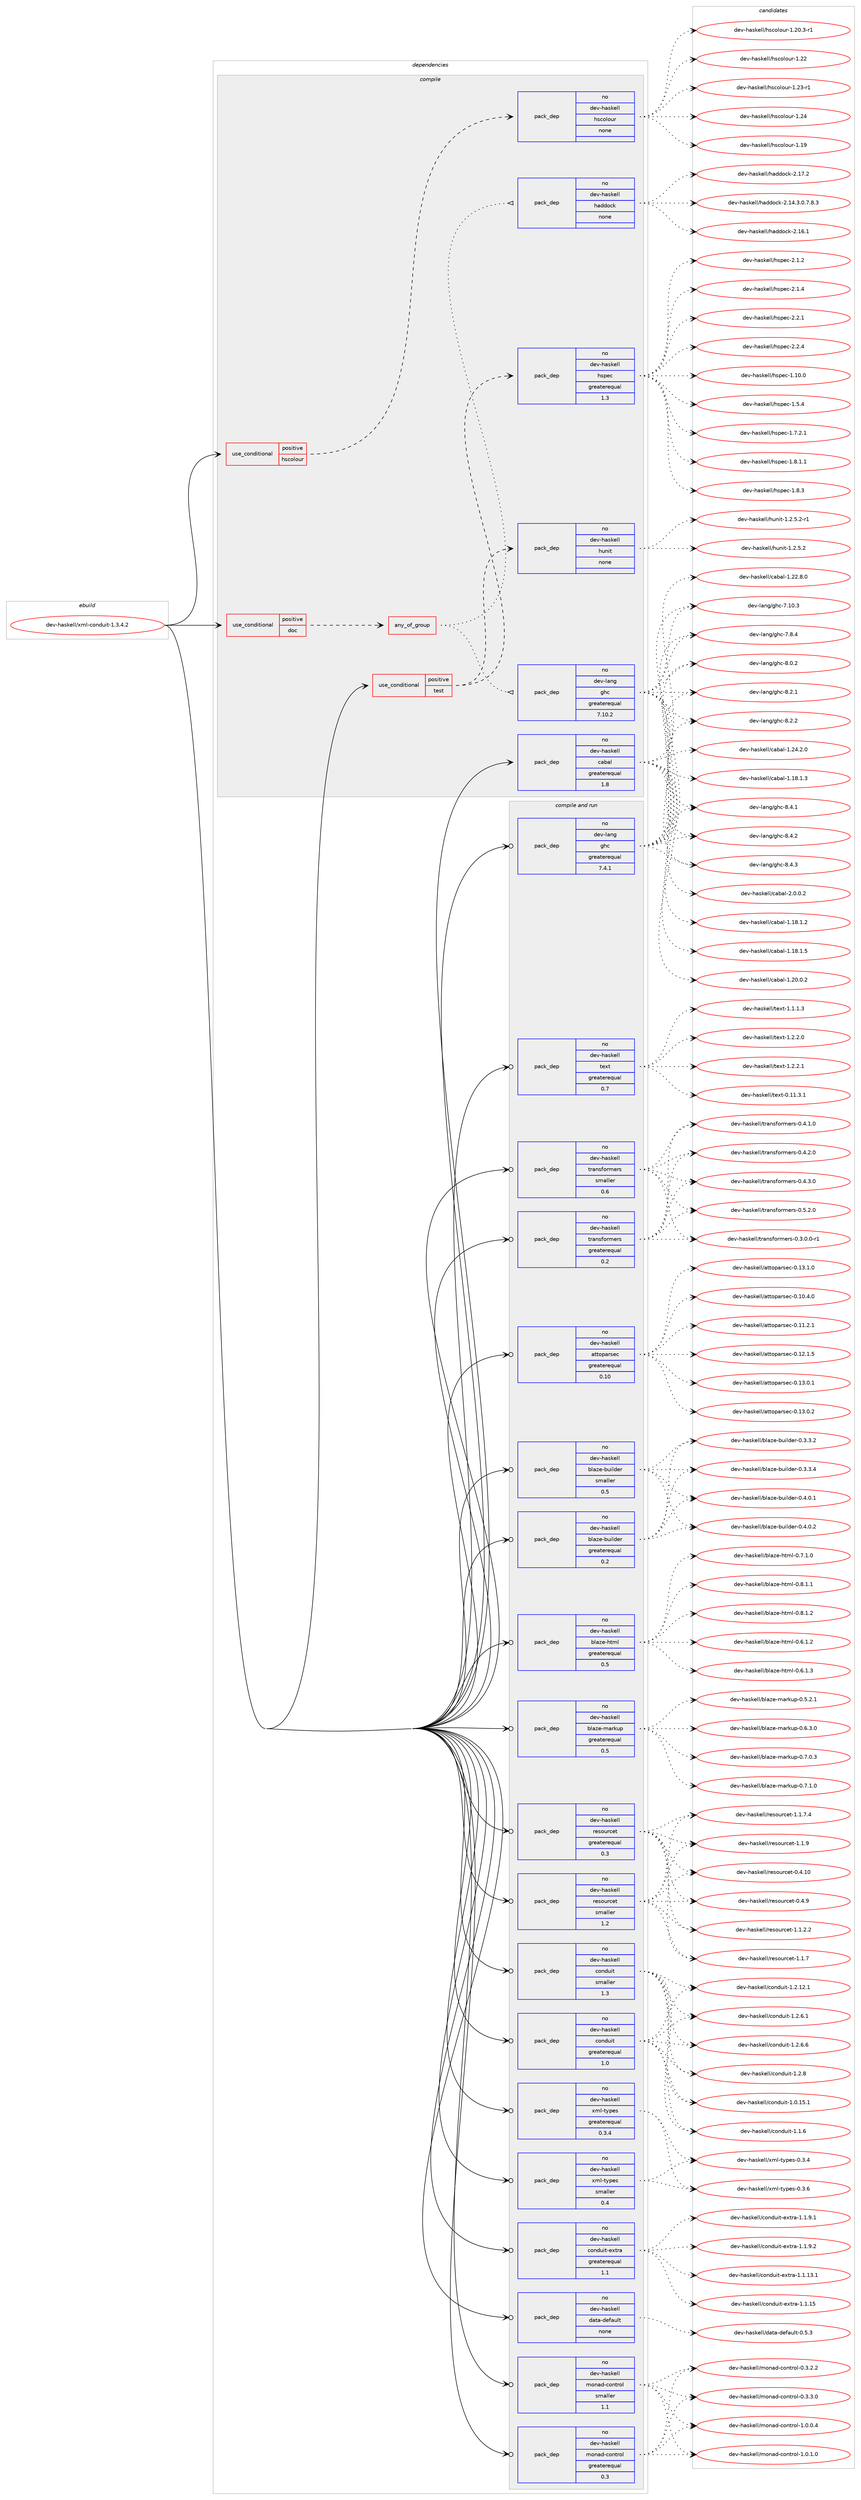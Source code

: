 digraph prolog {

# *************
# Graph options
# *************

newrank=true;
concentrate=true;
compound=true;
graph [rankdir=LR,fontname=Helvetica,fontsize=10,ranksep=1.5];#, ranksep=2.5, nodesep=0.2];
edge  [arrowhead=vee];
node  [fontname=Helvetica,fontsize=10];

# **********
# The ebuild
# **********

subgraph cluster_leftcol {
color=gray;
rank=same;
label=<<i>ebuild</i>>;
id [label="dev-haskell/xml-conduit-1.3.4.2", color=red, width=4, href="../dev-haskell/xml-conduit-1.3.4.2.svg"];
}

# ****************
# The dependencies
# ****************

subgraph cluster_midcol {
color=gray;
label=<<i>dependencies</i>>;
subgraph cluster_compile {
fillcolor="#eeeeee";
style=filled;
label=<<i>compile</i>>;
subgraph cond362151 {
dependency1348554 [label=<<TABLE BORDER="0" CELLBORDER="1" CELLSPACING="0" CELLPADDING="4"><TR><TD ROWSPAN="3" CELLPADDING="10">use_conditional</TD></TR><TR><TD>positive</TD></TR><TR><TD>doc</TD></TR></TABLE>>, shape=none, color=red];
subgraph any21817 {
dependency1348555 [label=<<TABLE BORDER="0" CELLBORDER="1" CELLSPACING="0" CELLPADDING="4"><TR><TD CELLPADDING="10">any_of_group</TD></TR></TABLE>>, shape=none, color=red];subgraph pack964034 {
dependency1348556 [label=<<TABLE BORDER="0" CELLBORDER="1" CELLSPACING="0" CELLPADDING="4" WIDTH="220"><TR><TD ROWSPAN="6" CELLPADDING="30">pack_dep</TD></TR><TR><TD WIDTH="110">no</TD></TR><TR><TD>dev-haskell</TD></TR><TR><TD>haddock</TD></TR><TR><TD>none</TD></TR><TR><TD></TD></TR></TABLE>>, shape=none, color=blue];
}
dependency1348555:e -> dependency1348556:w [weight=20,style="dotted",arrowhead="oinv"];
subgraph pack964035 {
dependency1348557 [label=<<TABLE BORDER="0" CELLBORDER="1" CELLSPACING="0" CELLPADDING="4" WIDTH="220"><TR><TD ROWSPAN="6" CELLPADDING="30">pack_dep</TD></TR><TR><TD WIDTH="110">no</TD></TR><TR><TD>dev-lang</TD></TR><TR><TD>ghc</TD></TR><TR><TD>greaterequal</TD></TR><TR><TD>7.10.2</TD></TR></TABLE>>, shape=none, color=blue];
}
dependency1348555:e -> dependency1348557:w [weight=20,style="dotted",arrowhead="oinv"];
}
dependency1348554:e -> dependency1348555:w [weight=20,style="dashed",arrowhead="vee"];
}
id:e -> dependency1348554:w [weight=20,style="solid",arrowhead="vee"];
subgraph cond362152 {
dependency1348558 [label=<<TABLE BORDER="0" CELLBORDER="1" CELLSPACING="0" CELLPADDING="4"><TR><TD ROWSPAN="3" CELLPADDING="10">use_conditional</TD></TR><TR><TD>positive</TD></TR><TR><TD>hscolour</TD></TR></TABLE>>, shape=none, color=red];
subgraph pack964036 {
dependency1348559 [label=<<TABLE BORDER="0" CELLBORDER="1" CELLSPACING="0" CELLPADDING="4" WIDTH="220"><TR><TD ROWSPAN="6" CELLPADDING="30">pack_dep</TD></TR><TR><TD WIDTH="110">no</TD></TR><TR><TD>dev-haskell</TD></TR><TR><TD>hscolour</TD></TR><TR><TD>none</TD></TR><TR><TD></TD></TR></TABLE>>, shape=none, color=blue];
}
dependency1348558:e -> dependency1348559:w [weight=20,style="dashed",arrowhead="vee"];
}
id:e -> dependency1348558:w [weight=20,style="solid",arrowhead="vee"];
subgraph cond362153 {
dependency1348560 [label=<<TABLE BORDER="0" CELLBORDER="1" CELLSPACING="0" CELLPADDING="4"><TR><TD ROWSPAN="3" CELLPADDING="10">use_conditional</TD></TR><TR><TD>positive</TD></TR><TR><TD>test</TD></TR></TABLE>>, shape=none, color=red];
subgraph pack964037 {
dependency1348561 [label=<<TABLE BORDER="0" CELLBORDER="1" CELLSPACING="0" CELLPADDING="4" WIDTH="220"><TR><TD ROWSPAN="6" CELLPADDING="30">pack_dep</TD></TR><TR><TD WIDTH="110">no</TD></TR><TR><TD>dev-haskell</TD></TR><TR><TD>hspec</TD></TR><TR><TD>greaterequal</TD></TR><TR><TD>1.3</TD></TR></TABLE>>, shape=none, color=blue];
}
dependency1348560:e -> dependency1348561:w [weight=20,style="dashed",arrowhead="vee"];
subgraph pack964038 {
dependency1348562 [label=<<TABLE BORDER="0" CELLBORDER="1" CELLSPACING="0" CELLPADDING="4" WIDTH="220"><TR><TD ROWSPAN="6" CELLPADDING="30">pack_dep</TD></TR><TR><TD WIDTH="110">no</TD></TR><TR><TD>dev-haskell</TD></TR><TR><TD>hunit</TD></TR><TR><TD>none</TD></TR><TR><TD></TD></TR></TABLE>>, shape=none, color=blue];
}
dependency1348560:e -> dependency1348562:w [weight=20,style="dashed",arrowhead="vee"];
}
id:e -> dependency1348560:w [weight=20,style="solid",arrowhead="vee"];
subgraph pack964039 {
dependency1348563 [label=<<TABLE BORDER="0" CELLBORDER="1" CELLSPACING="0" CELLPADDING="4" WIDTH="220"><TR><TD ROWSPAN="6" CELLPADDING="30">pack_dep</TD></TR><TR><TD WIDTH="110">no</TD></TR><TR><TD>dev-haskell</TD></TR><TR><TD>cabal</TD></TR><TR><TD>greaterequal</TD></TR><TR><TD>1.8</TD></TR></TABLE>>, shape=none, color=blue];
}
id:e -> dependency1348563:w [weight=20,style="solid",arrowhead="vee"];
}
subgraph cluster_compileandrun {
fillcolor="#eeeeee";
style=filled;
label=<<i>compile and run</i>>;
subgraph pack964040 {
dependency1348564 [label=<<TABLE BORDER="0" CELLBORDER="1" CELLSPACING="0" CELLPADDING="4" WIDTH="220"><TR><TD ROWSPAN="6" CELLPADDING="30">pack_dep</TD></TR><TR><TD WIDTH="110">no</TD></TR><TR><TD>dev-haskell</TD></TR><TR><TD>attoparsec</TD></TR><TR><TD>greaterequal</TD></TR><TR><TD>0.10</TD></TR></TABLE>>, shape=none, color=blue];
}
id:e -> dependency1348564:w [weight=20,style="solid",arrowhead="odotvee"];
subgraph pack964041 {
dependency1348565 [label=<<TABLE BORDER="0" CELLBORDER="1" CELLSPACING="0" CELLPADDING="4" WIDTH="220"><TR><TD ROWSPAN="6" CELLPADDING="30">pack_dep</TD></TR><TR><TD WIDTH="110">no</TD></TR><TR><TD>dev-haskell</TD></TR><TR><TD>blaze-builder</TD></TR><TR><TD>greaterequal</TD></TR><TR><TD>0.2</TD></TR></TABLE>>, shape=none, color=blue];
}
id:e -> dependency1348565:w [weight=20,style="solid",arrowhead="odotvee"];
subgraph pack964042 {
dependency1348566 [label=<<TABLE BORDER="0" CELLBORDER="1" CELLSPACING="0" CELLPADDING="4" WIDTH="220"><TR><TD ROWSPAN="6" CELLPADDING="30">pack_dep</TD></TR><TR><TD WIDTH="110">no</TD></TR><TR><TD>dev-haskell</TD></TR><TR><TD>blaze-builder</TD></TR><TR><TD>smaller</TD></TR><TR><TD>0.5</TD></TR></TABLE>>, shape=none, color=blue];
}
id:e -> dependency1348566:w [weight=20,style="solid",arrowhead="odotvee"];
subgraph pack964043 {
dependency1348567 [label=<<TABLE BORDER="0" CELLBORDER="1" CELLSPACING="0" CELLPADDING="4" WIDTH="220"><TR><TD ROWSPAN="6" CELLPADDING="30">pack_dep</TD></TR><TR><TD WIDTH="110">no</TD></TR><TR><TD>dev-haskell</TD></TR><TR><TD>blaze-html</TD></TR><TR><TD>greaterequal</TD></TR><TR><TD>0.5</TD></TR></TABLE>>, shape=none, color=blue];
}
id:e -> dependency1348567:w [weight=20,style="solid",arrowhead="odotvee"];
subgraph pack964044 {
dependency1348568 [label=<<TABLE BORDER="0" CELLBORDER="1" CELLSPACING="0" CELLPADDING="4" WIDTH="220"><TR><TD ROWSPAN="6" CELLPADDING="30">pack_dep</TD></TR><TR><TD WIDTH="110">no</TD></TR><TR><TD>dev-haskell</TD></TR><TR><TD>blaze-markup</TD></TR><TR><TD>greaterequal</TD></TR><TR><TD>0.5</TD></TR></TABLE>>, shape=none, color=blue];
}
id:e -> dependency1348568:w [weight=20,style="solid",arrowhead="odotvee"];
subgraph pack964045 {
dependency1348569 [label=<<TABLE BORDER="0" CELLBORDER="1" CELLSPACING="0" CELLPADDING="4" WIDTH="220"><TR><TD ROWSPAN="6" CELLPADDING="30">pack_dep</TD></TR><TR><TD WIDTH="110">no</TD></TR><TR><TD>dev-haskell</TD></TR><TR><TD>conduit</TD></TR><TR><TD>greaterequal</TD></TR><TR><TD>1.0</TD></TR></TABLE>>, shape=none, color=blue];
}
id:e -> dependency1348569:w [weight=20,style="solid",arrowhead="odotvee"];
subgraph pack964046 {
dependency1348570 [label=<<TABLE BORDER="0" CELLBORDER="1" CELLSPACING="0" CELLPADDING="4" WIDTH="220"><TR><TD ROWSPAN="6" CELLPADDING="30">pack_dep</TD></TR><TR><TD WIDTH="110">no</TD></TR><TR><TD>dev-haskell</TD></TR><TR><TD>conduit</TD></TR><TR><TD>smaller</TD></TR><TR><TD>1.3</TD></TR></TABLE>>, shape=none, color=blue];
}
id:e -> dependency1348570:w [weight=20,style="solid",arrowhead="odotvee"];
subgraph pack964047 {
dependency1348571 [label=<<TABLE BORDER="0" CELLBORDER="1" CELLSPACING="0" CELLPADDING="4" WIDTH="220"><TR><TD ROWSPAN="6" CELLPADDING="30">pack_dep</TD></TR><TR><TD WIDTH="110">no</TD></TR><TR><TD>dev-haskell</TD></TR><TR><TD>conduit-extra</TD></TR><TR><TD>greaterequal</TD></TR><TR><TD>1.1</TD></TR></TABLE>>, shape=none, color=blue];
}
id:e -> dependency1348571:w [weight=20,style="solid",arrowhead="odotvee"];
subgraph pack964048 {
dependency1348572 [label=<<TABLE BORDER="0" CELLBORDER="1" CELLSPACING="0" CELLPADDING="4" WIDTH="220"><TR><TD ROWSPAN="6" CELLPADDING="30">pack_dep</TD></TR><TR><TD WIDTH="110">no</TD></TR><TR><TD>dev-haskell</TD></TR><TR><TD>data-default</TD></TR><TR><TD>none</TD></TR><TR><TD></TD></TR></TABLE>>, shape=none, color=blue];
}
id:e -> dependency1348572:w [weight=20,style="solid",arrowhead="odotvee"];
subgraph pack964049 {
dependency1348573 [label=<<TABLE BORDER="0" CELLBORDER="1" CELLSPACING="0" CELLPADDING="4" WIDTH="220"><TR><TD ROWSPAN="6" CELLPADDING="30">pack_dep</TD></TR><TR><TD WIDTH="110">no</TD></TR><TR><TD>dev-haskell</TD></TR><TR><TD>monad-control</TD></TR><TR><TD>greaterequal</TD></TR><TR><TD>0.3</TD></TR></TABLE>>, shape=none, color=blue];
}
id:e -> dependency1348573:w [weight=20,style="solid",arrowhead="odotvee"];
subgraph pack964050 {
dependency1348574 [label=<<TABLE BORDER="0" CELLBORDER="1" CELLSPACING="0" CELLPADDING="4" WIDTH="220"><TR><TD ROWSPAN="6" CELLPADDING="30">pack_dep</TD></TR><TR><TD WIDTH="110">no</TD></TR><TR><TD>dev-haskell</TD></TR><TR><TD>monad-control</TD></TR><TR><TD>smaller</TD></TR><TR><TD>1.1</TD></TR></TABLE>>, shape=none, color=blue];
}
id:e -> dependency1348574:w [weight=20,style="solid",arrowhead="odotvee"];
subgraph pack964051 {
dependency1348575 [label=<<TABLE BORDER="0" CELLBORDER="1" CELLSPACING="0" CELLPADDING="4" WIDTH="220"><TR><TD ROWSPAN="6" CELLPADDING="30">pack_dep</TD></TR><TR><TD WIDTH="110">no</TD></TR><TR><TD>dev-haskell</TD></TR><TR><TD>resourcet</TD></TR><TR><TD>greaterequal</TD></TR><TR><TD>0.3</TD></TR></TABLE>>, shape=none, color=blue];
}
id:e -> dependency1348575:w [weight=20,style="solid",arrowhead="odotvee"];
subgraph pack964052 {
dependency1348576 [label=<<TABLE BORDER="0" CELLBORDER="1" CELLSPACING="0" CELLPADDING="4" WIDTH="220"><TR><TD ROWSPAN="6" CELLPADDING="30">pack_dep</TD></TR><TR><TD WIDTH="110">no</TD></TR><TR><TD>dev-haskell</TD></TR><TR><TD>resourcet</TD></TR><TR><TD>smaller</TD></TR><TR><TD>1.2</TD></TR></TABLE>>, shape=none, color=blue];
}
id:e -> dependency1348576:w [weight=20,style="solid",arrowhead="odotvee"];
subgraph pack964053 {
dependency1348577 [label=<<TABLE BORDER="0" CELLBORDER="1" CELLSPACING="0" CELLPADDING="4" WIDTH="220"><TR><TD ROWSPAN="6" CELLPADDING="30">pack_dep</TD></TR><TR><TD WIDTH="110">no</TD></TR><TR><TD>dev-haskell</TD></TR><TR><TD>text</TD></TR><TR><TD>greaterequal</TD></TR><TR><TD>0.7</TD></TR></TABLE>>, shape=none, color=blue];
}
id:e -> dependency1348577:w [weight=20,style="solid",arrowhead="odotvee"];
subgraph pack964054 {
dependency1348578 [label=<<TABLE BORDER="0" CELLBORDER="1" CELLSPACING="0" CELLPADDING="4" WIDTH="220"><TR><TD ROWSPAN="6" CELLPADDING="30">pack_dep</TD></TR><TR><TD WIDTH="110">no</TD></TR><TR><TD>dev-haskell</TD></TR><TR><TD>transformers</TD></TR><TR><TD>greaterequal</TD></TR><TR><TD>0.2</TD></TR></TABLE>>, shape=none, color=blue];
}
id:e -> dependency1348578:w [weight=20,style="solid",arrowhead="odotvee"];
subgraph pack964055 {
dependency1348579 [label=<<TABLE BORDER="0" CELLBORDER="1" CELLSPACING="0" CELLPADDING="4" WIDTH="220"><TR><TD ROWSPAN="6" CELLPADDING="30">pack_dep</TD></TR><TR><TD WIDTH="110">no</TD></TR><TR><TD>dev-haskell</TD></TR><TR><TD>transformers</TD></TR><TR><TD>smaller</TD></TR><TR><TD>0.6</TD></TR></TABLE>>, shape=none, color=blue];
}
id:e -> dependency1348579:w [weight=20,style="solid",arrowhead="odotvee"];
subgraph pack964056 {
dependency1348580 [label=<<TABLE BORDER="0" CELLBORDER="1" CELLSPACING="0" CELLPADDING="4" WIDTH="220"><TR><TD ROWSPAN="6" CELLPADDING="30">pack_dep</TD></TR><TR><TD WIDTH="110">no</TD></TR><TR><TD>dev-haskell</TD></TR><TR><TD>xml-types</TD></TR><TR><TD>greaterequal</TD></TR><TR><TD>0.3.4</TD></TR></TABLE>>, shape=none, color=blue];
}
id:e -> dependency1348580:w [weight=20,style="solid",arrowhead="odotvee"];
subgraph pack964057 {
dependency1348581 [label=<<TABLE BORDER="0" CELLBORDER="1" CELLSPACING="0" CELLPADDING="4" WIDTH="220"><TR><TD ROWSPAN="6" CELLPADDING="30">pack_dep</TD></TR><TR><TD WIDTH="110">no</TD></TR><TR><TD>dev-haskell</TD></TR><TR><TD>xml-types</TD></TR><TR><TD>smaller</TD></TR><TR><TD>0.4</TD></TR></TABLE>>, shape=none, color=blue];
}
id:e -> dependency1348581:w [weight=20,style="solid",arrowhead="odotvee"];
subgraph pack964058 {
dependency1348582 [label=<<TABLE BORDER="0" CELLBORDER="1" CELLSPACING="0" CELLPADDING="4" WIDTH="220"><TR><TD ROWSPAN="6" CELLPADDING="30">pack_dep</TD></TR><TR><TD WIDTH="110">no</TD></TR><TR><TD>dev-lang</TD></TR><TR><TD>ghc</TD></TR><TR><TD>greaterequal</TD></TR><TR><TD>7.4.1</TD></TR></TABLE>>, shape=none, color=blue];
}
id:e -> dependency1348582:w [weight=20,style="solid",arrowhead="odotvee"];
}
subgraph cluster_run {
fillcolor="#eeeeee";
style=filled;
label=<<i>run</i>>;
}
}

# **************
# The candidates
# **************

subgraph cluster_choices {
rank=same;
color=gray;
label=<<i>candidates</i>>;

subgraph choice964034 {
color=black;
nodesep=1;
choice1001011184510497115107101108108471049710010011199107455046495246514648465546564651 [label="dev-haskell/haddock-2.14.3.0.7.8.3", color=red, width=4,href="../dev-haskell/haddock-2.14.3.0.7.8.3.svg"];
choice100101118451049711510710110810847104971001001119910745504649544649 [label="dev-haskell/haddock-2.16.1", color=red, width=4,href="../dev-haskell/haddock-2.16.1.svg"];
choice100101118451049711510710110810847104971001001119910745504649554650 [label="dev-haskell/haddock-2.17.2", color=red, width=4,href="../dev-haskell/haddock-2.17.2.svg"];
dependency1348556:e -> choice1001011184510497115107101108108471049710010011199107455046495246514648465546564651:w [style=dotted,weight="100"];
dependency1348556:e -> choice100101118451049711510710110810847104971001001119910745504649544649:w [style=dotted,weight="100"];
dependency1348556:e -> choice100101118451049711510710110810847104971001001119910745504649554650:w [style=dotted,weight="100"];
}
subgraph choice964035 {
color=black;
nodesep=1;
choice1001011184510897110103471031049945554649484651 [label="dev-lang/ghc-7.10.3", color=red, width=4,href="../dev-lang/ghc-7.10.3.svg"];
choice10010111845108971101034710310499455546564652 [label="dev-lang/ghc-7.8.4", color=red, width=4,href="../dev-lang/ghc-7.8.4.svg"];
choice10010111845108971101034710310499455646484650 [label="dev-lang/ghc-8.0.2", color=red, width=4,href="../dev-lang/ghc-8.0.2.svg"];
choice10010111845108971101034710310499455646504649 [label="dev-lang/ghc-8.2.1", color=red, width=4,href="../dev-lang/ghc-8.2.1.svg"];
choice10010111845108971101034710310499455646504650 [label="dev-lang/ghc-8.2.2", color=red, width=4,href="../dev-lang/ghc-8.2.2.svg"];
choice10010111845108971101034710310499455646524649 [label="dev-lang/ghc-8.4.1", color=red, width=4,href="../dev-lang/ghc-8.4.1.svg"];
choice10010111845108971101034710310499455646524650 [label="dev-lang/ghc-8.4.2", color=red, width=4,href="../dev-lang/ghc-8.4.2.svg"];
choice10010111845108971101034710310499455646524651 [label="dev-lang/ghc-8.4.3", color=red, width=4,href="../dev-lang/ghc-8.4.3.svg"];
dependency1348557:e -> choice1001011184510897110103471031049945554649484651:w [style=dotted,weight="100"];
dependency1348557:e -> choice10010111845108971101034710310499455546564652:w [style=dotted,weight="100"];
dependency1348557:e -> choice10010111845108971101034710310499455646484650:w [style=dotted,weight="100"];
dependency1348557:e -> choice10010111845108971101034710310499455646504649:w [style=dotted,weight="100"];
dependency1348557:e -> choice10010111845108971101034710310499455646504650:w [style=dotted,weight="100"];
dependency1348557:e -> choice10010111845108971101034710310499455646524649:w [style=dotted,weight="100"];
dependency1348557:e -> choice10010111845108971101034710310499455646524650:w [style=dotted,weight="100"];
dependency1348557:e -> choice10010111845108971101034710310499455646524651:w [style=dotted,weight="100"];
}
subgraph choice964036 {
color=black;
nodesep=1;
choice100101118451049711510710110810847104115991111081111171144549464957 [label="dev-haskell/hscolour-1.19", color=red, width=4,href="../dev-haskell/hscolour-1.19.svg"];
choice10010111845104971151071011081084710411599111108111117114454946504846514511449 [label="dev-haskell/hscolour-1.20.3-r1", color=red, width=4,href="../dev-haskell/hscolour-1.20.3-r1.svg"];
choice100101118451049711510710110810847104115991111081111171144549465050 [label="dev-haskell/hscolour-1.22", color=red, width=4,href="../dev-haskell/hscolour-1.22.svg"];
choice1001011184510497115107101108108471041159911110811111711445494650514511449 [label="dev-haskell/hscolour-1.23-r1", color=red, width=4,href="../dev-haskell/hscolour-1.23-r1.svg"];
choice100101118451049711510710110810847104115991111081111171144549465052 [label="dev-haskell/hscolour-1.24", color=red, width=4,href="../dev-haskell/hscolour-1.24.svg"];
dependency1348559:e -> choice100101118451049711510710110810847104115991111081111171144549464957:w [style=dotted,weight="100"];
dependency1348559:e -> choice10010111845104971151071011081084710411599111108111117114454946504846514511449:w [style=dotted,weight="100"];
dependency1348559:e -> choice100101118451049711510710110810847104115991111081111171144549465050:w [style=dotted,weight="100"];
dependency1348559:e -> choice1001011184510497115107101108108471041159911110811111711445494650514511449:w [style=dotted,weight="100"];
dependency1348559:e -> choice100101118451049711510710110810847104115991111081111171144549465052:w [style=dotted,weight="100"];
}
subgraph choice964037 {
color=black;
nodesep=1;
choice1001011184510497115107101108108471041151121019945494649484648 [label="dev-haskell/hspec-1.10.0", color=red, width=4,href="../dev-haskell/hspec-1.10.0.svg"];
choice10010111845104971151071011081084710411511210199454946534652 [label="dev-haskell/hspec-1.5.4", color=red, width=4,href="../dev-haskell/hspec-1.5.4.svg"];
choice100101118451049711510710110810847104115112101994549465546504649 [label="dev-haskell/hspec-1.7.2.1", color=red, width=4,href="../dev-haskell/hspec-1.7.2.1.svg"];
choice100101118451049711510710110810847104115112101994549465646494649 [label="dev-haskell/hspec-1.8.1.1", color=red, width=4,href="../dev-haskell/hspec-1.8.1.1.svg"];
choice10010111845104971151071011081084710411511210199454946564651 [label="dev-haskell/hspec-1.8.3", color=red, width=4,href="../dev-haskell/hspec-1.8.3.svg"];
choice10010111845104971151071011081084710411511210199455046494650 [label="dev-haskell/hspec-2.1.2", color=red, width=4,href="../dev-haskell/hspec-2.1.2.svg"];
choice10010111845104971151071011081084710411511210199455046494652 [label="dev-haskell/hspec-2.1.4", color=red, width=4,href="../dev-haskell/hspec-2.1.4.svg"];
choice10010111845104971151071011081084710411511210199455046504649 [label="dev-haskell/hspec-2.2.1", color=red, width=4,href="../dev-haskell/hspec-2.2.1.svg"];
choice10010111845104971151071011081084710411511210199455046504652 [label="dev-haskell/hspec-2.2.4", color=red, width=4,href="../dev-haskell/hspec-2.2.4.svg"];
dependency1348561:e -> choice1001011184510497115107101108108471041151121019945494649484648:w [style=dotted,weight="100"];
dependency1348561:e -> choice10010111845104971151071011081084710411511210199454946534652:w [style=dotted,weight="100"];
dependency1348561:e -> choice100101118451049711510710110810847104115112101994549465546504649:w [style=dotted,weight="100"];
dependency1348561:e -> choice100101118451049711510710110810847104115112101994549465646494649:w [style=dotted,weight="100"];
dependency1348561:e -> choice10010111845104971151071011081084710411511210199454946564651:w [style=dotted,weight="100"];
dependency1348561:e -> choice10010111845104971151071011081084710411511210199455046494650:w [style=dotted,weight="100"];
dependency1348561:e -> choice10010111845104971151071011081084710411511210199455046494652:w [style=dotted,weight="100"];
dependency1348561:e -> choice10010111845104971151071011081084710411511210199455046504649:w [style=dotted,weight="100"];
dependency1348561:e -> choice10010111845104971151071011081084710411511210199455046504652:w [style=dotted,weight="100"];
}
subgraph choice964038 {
color=black;
nodesep=1;
choice1001011184510497115107101108108471041171101051164549465046534650 [label="dev-haskell/hunit-1.2.5.2", color=red, width=4,href="../dev-haskell/hunit-1.2.5.2.svg"];
choice10010111845104971151071011081084710411711010511645494650465346504511449 [label="dev-haskell/hunit-1.2.5.2-r1", color=red, width=4,href="../dev-haskell/hunit-1.2.5.2-r1.svg"];
dependency1348562:e -> choice1001011184510497115107101108108471041171101051164549465046534650:w [style=dotted,weight="100"];
dependency1348562:e -> choice10010111845104971151071011081084710411711010511645494650465346504511449:w [style=dotted,weight="100"];
}
subgraph choice964039 {
color=black;
nodesep=1;
choice10010111845104971151071011081084799979897108454946495646494650 [label="dev-haskell/cabal-1.18.1.2", color=red, width=4,href="../dev-haskell/cabal-1.18.1.2.svg"];
choice10010111845104971151071011081084799979897108454946495646494651 [label="dev-haskell/cabal-1.18.1.3", color=red, width=4,href="../dev-haskell/cabal-1.18.1.3.svg"];
choice10010111845104971151071011081084799979897108454946495646494653 [label="dev-haskell/cabal-1.18.1.5", color=red, width=4,href="../dev-haskell/cabal-1.18.1.5.svg"];
choice10010111845104971151071011081084799979897108454946504846484650 [label="dev-haskell/cabal-1.20.0.2", color=red, width=4,href="../dev-haskell/cabal-1.20.0.2.svg"];
choice10010111845104971151071011081084799979897108454946505046564648 [label="dev-haskell/cabal-1.22.8.0", color=red, width=4,href="../dev-haskell/cabal-1.22.8.0.svg"];
choice10010111845104971151071011081084799979897108454946505246504648 [label="dev-haskell/cabal-1.24.2.0", color=red, width=4,href="../dev-haskell/cabal-1.24.2.0.svg"];
choice100101118451049711510710110810847999798971084550464846484650 [label="dev-haskell/cabal-2.0.0.2", color=red, width=4,href="../dev-haskell/cabal-2.0.0.2.svg"];
dependency1348563:e -> choice10010111845104971151071011081084799979897108454946495646494650:w [style=dotted,weight="100"];
dependency1348563:e -> choice10010111845104971151071011081084799979897108454946495646494651:w [style=dotted,weight="100"];
dependency1348563:e -> choice10010111845104971151071011081084799979897108454946495646494653:w [style=dotted,weight="100"];
dependency1348563:e -> choice10010111845104971151071011081084799979897108454946504846484650:w [style=dotted,weight="100"];
dependency1348563:e -> choice10010111845104971151071011081084799979897108454946505046564648:w [style=dotted,weight="100"];
dependency1348563:e -> choice10010111845104971151071011081084799979897108454946505246504648:w [style=dotted,weight="100"];
dependency1348563:e -> choice100101118451049711510710110810847999798971084550464846484650:w [style=dotted,weight="100"];
}
subgraph choice964040 {
color=black;
nodesep=1;
choice100101118451049711510710110810847971161161111129711411510199454846494846524648 [label="dev-haskell/attoparsec-0.10.4.0", color=red, width=4,href="../dev-haskell/attoparsec-0.10.4.0.svg"];
choice100101118451049711510710110810847971161161111129711411510199454846494946504649 [label="dev-haskell/attoparsec-0.11.2.1", color=red, width=4,href="../dev-haskell/attoparsec-0.11.2.1.svg"];
choice100101118451049711510710110810847971161161111129711411510199454846495046494653 [label="dev-haskell/attoparsec-0.12.1.5", color=red, width=4,href="../dev-haskell/attoparsec-0.12.1.5.svg"];
choice100101118451049711510710110810847971161161111129711411510199454846495146484649 [label="dev-haskell/attoparsec-0.13.0.1", color=red, width=4,href="../dev-haskell/attoparsec-0.13.0.1.svg"];
choice100101118451049711510710110810847971161161111129711411510199454846495146484650 [label="dev-haskell/attoparsec-0.13.0.2", color=red, width=4,href="../dev-haskell/attoparsec-0.13.0.2.svg"];
choice100101118451049711510710110810847971161161111129711411510199454846495146494648 [label="dev-haskell/attoparsec-0.13.1.0", color=red, width=4,href="../dev-haskell/attoparsec-0.13.1.0.svg"];
dependency1348564:e -> choice100101118451049711510710110810847971161161111129711411510199454846494846524648:w [style=dotted,weight="100"];
dependency1348564:e -> choice100101118451049711510710110810847971161161111129711411510199454846494946504649:w [style=dotted,weight="100"];
dependency1348564:e -> choice100101118451049711510710110810847971161161111129711411510199454846495046494653:w [style=dotted,weight="100"];
dependency1348564:e -> choice100101118451049711510710110810847971161161111129711411510199454846495146484649:w [style=dotted,weight="100"];
dependency1348564:e -> choice100101118451049711510710110810847971161161111129711411510199454846495146484650:w [style=dotted,weight="100"];
dependency1348564:e -> choice100101118451049711510710110810847971161161111129711411510199454846495146494648:w [style=dotted,weight="100"];
}
subgraph choice964041 {
color=black;
nodesep=1;
choice100101118451049711510710110810847981089712210145981171051081001011144548465146514650 [label="dev-haskell/blaze-builder-0.3.3.2", color=red, width=4,href="../dev-haskell/blaze-builder-0.3.3.2.svg"];
choice100101118451049711510710110810847981089712210145981171051081001011144548465146514652 [label="dev-haskell/blaze-builder-0.3.3.4", color=red, width=4,href="../dev-haskell/blaze-builder-0.3.3.4.svg"];
choice100101118451049711510710110810847981089712210145981171051081001011144548465246484649 [label="dev-haskell/blaze-builder-0.4.0.1", color=red, width=4,href="../dev-haskell/blaze-builder-0.4.0.1.svg"];
choice100101118451049711510710110810847981089712210145981171051081001011144548465246484650 [label="dev-haskell/blaze-builder-0.4.0.2", color=red, width=4,href="../dev-haskell/blaze-builder-0.4.0.2.svg"];
dependency1348565:e -> choice100101118451049711510710110810847981089712210145981171051081001011144548465146514650:w [style=dotted,weight="100"];
dependency1348565:e -> choice100101118451049711510710110810847981089712210145981171051081001011144548465146514652:w [style=dotted,weight="100"];
dependency1348565:e -> choice100101118451049711510710110810847981089712210145981171051081001011144548465246484649:w [style=dotted,weight="100"];
dependency1348565:e -> choice100101118451049711510710110810847981089712210145981171051081001011144548465246484650:w [style=dotted,weight="100"];
}
subgraph choice964042 {
color=black;
nodesep=1;
choice100101118451049711510710110810847981089712210145981171051081001011144548465146514650 [label="dev-haskell/blaze-builder-0.3.3.2", color=red, width=4,href="../dev-haskell/blaze-builder-0.3.3.2.svg"];
choice100101118451049711510710110810847981089712210145981171051081001011144548465146514652 [label="dev-haskell/blaze-builder-0.3.3.4", color=red, width=4,href="../dev-haskell/blaze-builder-0.3.3.4.svg"];
choice100101118451049711510710110810847981089712210145981171051081001011144548465246484649 [label="dev-haskell/blaze-builder-0.4.0.1", color=red, width=4,href="../dev-haskell/blaze-builder-0.4.0.1.svg"];
choice100101118451049711510710110810847981089712210145981171051081001011144548465246484650 [label="dev-haskell/blaze-builder-0.4.0.2", color=red, width=4,href="../dev-haskell/blaze-builder-0.4.0.2.svg"];
dependency1348566:e -> choice100101118451049711510710110810847981089712210145981171051081001011144548465146514650:w [style=dotted,weight="100"];
dependency1348566:e -> choice100101118451049711510710110810847981089712210145981171051081001011144548465146514652:w [style=dotted,weight="100"];
dependency1348566:e -> choice100101118451049711510710110810847981089712210145981171051081001011144548465246484649:w [style=dotted,weight="100"];
dependency1348566:e -> choice100101118451049711510710110810847981089712210145981171051081001011144548465246484650:w [style=dotted,weight="100"];
}
subgraph choice964043 {
color=black;
nodesep=1;
choice1001011184510497115107101108108479810897122101451041161091084548465446494650 [label="dev-haskell/blaze-html-0.6.1.2", color=red, width=4,href="../dev-haskell/blaze-html-0.6.1.2.svg"];
choice1001011184510497115107101108108479810897122101451041161091084548465446494651 [label="dev-haskell/blaze-html-0.6.1.3", color=red, width=4,href="../dev-haskell/blaze-html-0.6.1.3.svg"];
choice1001011184510497115107101108108479810897122101451041161091084548465546494648 [label="dev-haskell/blaze-html-0.7.1.0", color=red, width=4,href="../dev-haskell/blaze-html-0.7.1.0.svg"];
choice1001011184510497115107101108108479810897122101451041161091084548465646494649 [label="dev-haskell/blaze-html-0.8.1.1", color=red, width=4,href="../dev-haskell/blaze-html-0.8.1.1.svg"];
choice1001011184510497115107101108108479810897122101451041161091084548465646494650 [label="dev-haskell/blaze-html-0.8.1.2", color=red, width=4,href="../dev-haskell/blaze-html-0.8.1.2.svg"];
dependency1348567:e -> choice1001011184510497115107101108108479810897122101451041161091084548465446494650:w [style=dotted,weight="100"];
dependency1348567:e -> choice1001011184510497115107101108108479810897122101451041161091084548465446494651:w [style=dotted,weight="100"];
dependency1348567:e -> choice1001011184510497115107101108108479810897122101451041161091084548465546494648:w [style=dotted,weight="100"];
dependency1348567:e -> choice1001011184510497115107101108108479810897122101451041161091084548465646494649:w [style=dotted,weight="100"];
dependency1348567:e -> choice1001011184510497115107101108108479810897122101451041161091084548465646494650:w [style=dotted,weight="100"];
}
subgraph choice964044 {
color=black;
nodesep=1;
choice100101118451049711510710110810847981089712210145109971141071171124548465346504649 [label="dev-haskell/blaze-markup-0.5.2.1", color=red, width=4,href="../dev-haskell/blaze-markup-0.5.2.1.svg"];
choice100101118451049711510710110810847981089712210145109971141071171124548465446514648 [label="dev-haskell/blaze-markup-0.6.3.0", color=red, width=4,href="../dev-haskell/blaze-markup-0.6.3.0.svg"];
choice100101118451049711510710110810847981089712210145109971141071171124548465546484651 [label="dev-haskell/blaze-markup-0.7.0.3", color=red, width=4,href="../dev-haskell/blaze-markup-0.7.0.3.svg"];
choice100101118451049711510710110810847981089712210145109971141071171124548465546494648 [label="dev-haskell/blaze-markup-0.7.1.0", color=red, width=4,href="../dev-haskell/blaze-markup-0.7.1.0.svg"];
dependency1348568:e -> choice100101118451049711510710110810847981089712210145109971141071171124548465346504649:w [style=dotted,weight="100"];
dependency1348568:e -> choice100101118451049711510710110810847981089712210145109971141071171124548465446514648:w [style=dotted,weight="100"];
dependency1348568:e -> choice100101118451049711510710110810847981089712210145109971141071171124548465546484651:w [style=dotted,weight="100"];
dependency1348568:e -> choice100101118451049711510710110810847981089712210145109971141071171124548465546494648:w [style=dotted,weight="100"];
}
subgraph choice964045 {
color=black;
nodesep=1;
choice10010111845104971151071011081084799111110100117105116454946484649534649 [label="dev-haskell/conduit-1.0.15.1", color=red, width=4,href="../dev-haskell/conduit-1.0.15.1.svg"];
choice10010111845104971151071011081084799111110100117105116454946494654 [label="dev-haskell/conduit-1.1.6", color=red, width=4,href="../dev-haskell/conduit-1.1.6.svg"];
choice10010111845104971151071011081084799111110100117105116454946504649504649 [label="dev-haskell/conduit-1.2.12.1", color=red, width=4,href="../dev-haskell/conduit-1.2.12.1.svg"];
choice100101118451049711510710110810847991111101001171051164549465046544649 [label="dev-haskell/conduit-1.2.6.1", color=red, width=4,href="../dev-haskell/conduit-1.2.6.1.svg"];
choice100101118451049711510710110810847991111101001171051164549465046544654 [label="dev-haskell/conduit-1.2.6.6", color=red, width=4,href="../dev-haskell/conduit-1.2.6.6.svg"];
choice10010111845104971151071011081084799111110100117105116454946504656 [label="dev-haskell/conduit-1.2.8", color=red, width=4,href="../dev-haskell/conduit-1.2.8.svg"];
dependency1348569:e -> choice10010111845104971151071011081084799111110100117105116454946484649534649:w [style=dotted,weight="100"];
dependency1348569:e -> choice10010111845104971151071011081084799111110100117105116454946494654:w [style=dotted,weight="100"];
dependency1348569:e -> choice10010111845104971151071011081084799111110100117105116454946504649504649:w [style=dotted,weight="100"];
dependency1348569:e -> choice100101118451049711510710110810847991111101001171051164549465046544649:w [style=dotted,weight="100"];
dependency1348569:e -> choice100101118451049711510710110810847991111101001171051164549465046544654:w [style=dotted,weight="100"];
dependency1348569:e -> choice10010111845104971151071011081084799111110100117105116454946504656:w [style=dotted,weight="100"];
}
subgraph choice964046 {
color=black;
nodesep=1;
choice10010111845104971151071011081084799111110100117105116454946484649534649 [label="dev-haskell/conduit-1.0.15.1", color=red, width=4,href="../dev-haskell/conduit-1.0.15.1.svg"];
choice10010111845104971151071011081084799111110100117105116454946494654 [label="dev-haskell/conduit-1.1.6", color=red, width=4,href="../dev-haskell/conduit-1.1.6.svg"];
choice10010111845104971151071011081084799111110100117105116454946504649504649 [label="dev-haskell/conduit-1.2.12.1", color=red, width=4,href="../dev-haskell/conduit-1.2.12.1.svg"];
choice100101118451049711510710110810847991111101001171051164549465046544649 [label="dev-haskell/conduit-1.2.6.1", color=red, width=4,href="../dev-haskell/conduit-1.2.6.1.svg"];
choice100101118451049711510710110810847991111101001171051164549465046544654 [label="dev-haskell/conduit-1.2.6.6", color=red, width=4,href="../dev-haskell/conduit-1.2.6.6.svg"];
choice10010111845104971151071011081084799111110100117105116454946504656 [label="dev-haskell/conduit-1.2.8", color=red, width=4,href="../dev-haskell/conduit-1.2.8.svg"];
dependency1348570:e -> choice10010111845104971151071011081084799111110100117105116454946484649534649:w [style=dotted,weight="100"];
dependency1348570:e -> choice10010111845104971151071011081084799111110100117105116454946494654:w [style=dotted,weight="100"];
dependency1348570:e -> choice10010111845104971151071011081084799111110100117105116454946504649504649:w [style=dotted,weight="100"];
dependency1348570:e -> choice100101118451049711510710110810847991111101001171051164549465046544649:w [style=dotted,weight="100"];
dependency1348570:e -> choice100101118451049711510710110810847991111101001171051164549465046544654:w [style=dotted,weight="100"];
dependency1348570:e -> choice10010111845104971151071011081084799111110100117105116454946504656:w [style=dotted,weight="100"];
}
subgraph choice964047 {
color=black;
nodesep=1;
choice100101118451049711510710110810847991111101001171051164510112011611497454946494649514649 [label="dev-haskell/conduit-extra-1.1.13.1", color=red, width=4,href="../dev-haskell/conduit-extra-1.1.13.1.svg"];
choice10010111845104971151071011081084799111110100117105116451011201161149745494649464953 [label="dev-haskell/conduit-extra-1.1.15", color=red, width=4,href="../dev-haskell/conduit-extra-1.1.15.svg"];
choice1001011184510497115107101108108479911111010011710511645101120116114974549464946574649 [label="dev-haskell/conduit-extra-1.1.9.1", color=red, width=4,href="../dev-haskell/conduit-extra-1.1.9.1.svg"];
choice1001011184510497115107101108108479911111010011710511645101120116114974549464946574650 [label="dev-haskell/conduit-extra-1.1.9.2", color=red, width=4,href="../dev-haskell/conduit-extra-1.1.9.2.svg"];
dependency1348571:e -> choice100101118451049711510710110810847991111101001171051164510112011611497454946494649514649:w [style=dotted,weight="100"];
dependency1348571:e -> choice10010111845104971151071011081084799111110100117105116451011201161149745494649464953:w [style=dotted,weight="100"];
dependency1348571:e -> choice1001011184510497115107101108108479911111010011710511645101120116114974549464946574649:w [style=dotted,weight="100"];
dependency1348571:e -> choice1001011184510497115107101108108479911111010011710511645101120116114974549464946574650:w [style=dotted,weight="100"];
}
subgraph choice964048 {
color=black;
nodesep=1;
choice10010111845104971151071011081084710097116974510010110297117108116454846534651 [label="dev-haskell/data-default-0.5.3", color=red, width=4,href="../dev-haskell/data-default-0.5.3.svg"];
dependency1348572:e -> choice10010111845104971151071011081084710097116974510010110297117108116454846534651:w [style=dotted,weight="100"];
}
subgraph choice964049 {
color=black;
nodesep=1;
choice1001011184510497115107101108108471091111109710045991111101161141111084548465146504650 [label="dev-haskell/monad-control-0.3.2.2", color=red, width=4,href="../dev-haskell/monad-control-0.3.2.2.svg"];
choice1001011184510497115107101108108471091111109710045991111101161141111084548465146514648 [label="dev-haskell/monad-control-0.3.3.0", color=red, width=4,href="../dev-haskell/monad-control-0.3.3.0.svg"];
choice1001011184510497115107101108108471091111109710045991111101161141111084549464846484652 [label="dev-haskell/monad-control-1.0.0.4", color=red, width=4,href="../dev-haskell/monad-control-1.0.0.4.svg"];
choice1001011184510497115107101108108471091111109710045991111101161141111084549464846494648 [label="dev-haskell/monad-control-1.0.1.0", color=red, width=4,href="../dev-haskell/monad-control-1.0.1.0.svg"];
dependency1348573:e -> choice1001011184510497115107101108108471091111109710045991111101161141111084548465146504650:w [style=dotted,weight="100"];
dependency1348573:e -> choice1001011184510497115107101108108471091111109710045991111101161141111084548465146514648:w [style=dotted,weight="100"];
dependency1348573:e -> choice1001011184510497115107101108108471091111109710045991111101161141111084549464846484652:w [style=dotted,weight="100"];
dependency1348573:e -> choice1001011184510497115107101108108471091111109710045991111101161141111084549464846494648:w [style=dotted,weight="100"];
}
subgraph choice964050 {
color=black;
nodesep=1;
choice1001011184510497115107101108108471091111109710045991111101161141111084548465146504650 [label="dev-haskell/monad-control-0.3.2.2", color=red, width=4,href="../dev-haskell/monad-control-0.3.2.2.svg"];
choice1001011184510497115107101108108471091111109710045991111101161141111084548465146514648 [label="dev-haskell/monad-control-0.3.3.0", color=red, width=4,href="../dev-haskell/monad-control-0.3.3.0.svg"];
choice1001011184510497115107101108108471091111109710045991111101161141111084549464846484652 [label="dev-haskell/monad-control-1.0.0.4", color=red, width=4,href="../dev-haskell/monad-control-1.0.0.4.svg"];
choice1001011184510497115107101108108471091111109710045991111101161141111084549464846494648 [label="dev-haskell/monad-control-1.0.1.0", color=red, width=4,href="../dev-haskell/monad-control-1.0.1.0.svg"];
dependency1348574:e -> choice1001011184510497115107101108108471091111109710045991111101161141111084548465146504650:w [style=dotted,weight="100"];
dependency1348574:e -> choice1001011184510497115107101108108471091111109710045991111101161141111084548465146514648:w [style=dotted,weight="100"];
dependency1348574:e -> choice1001011184510497115107101108108471091111109710045991111101161141111084549464846484652:w [style=dotted,weight="100"];
dependency1348574:e -> choice1001011184510497115107101108108471091111109710045991111101161141111084549464846494648:w [style=dotted,weight="100"];
}
subgraph choice964051 {
color=black;
nodesep=1;
choice1001011184510497115107101108108471141011151111171149910111645484652464948 [label="dev-haskell/resourcet-0.4.10", color=red, width=4,href="../dev-haskell/resourcet-0.4.10.svg"];
choice10010111845104971151071011081084711410111511111711499101116454846524657 [label="dev-haskell/resourcet-0.4.9", color=red, width=4,href="../dev-haskell/resourcet-0.4.9.svg"];
choice100101118451049711510710110810847114101115111117114991011164549464946504650 [label="dev-haskell/resourcet-1.1.2.2", color=red, width=4,href="../dev-haskell/resourcet-1.1.2.2.svg"];
choice10010111845104971151071011081084711410111511111711499101116454946494655 [label="dev-haskell/resourcet-1.1.7", color=red, width=4,href="../dev-haskell/resourcet-1.1.7.svg"];
choice100101118451049711510710110810847114101115111117114991011164549464946554652 [label="dev-haskell/resourcet-1.1.7.4", color=red, width=4,href="../dev-haskell/resourcet-1.1.7.4.svg"];
choice10010111845104971151071011081084711410111511111711499101116454946494657 [label="dev-haskell/resourcet-1.1.9", color=red, width=4,href="../dev-haskell/resourcet-1.1.9.svg"];
dependency1348575:e -> choice1001011184510497115107101108108471141011151111171149910111645484652464948:w [style=dotted,weight="100"];
dependency1348575:e -> choice10010111845104971151071011081084711410111511111711499101116454846524657:w [style=dotted,weight="100"];
dependency1348575:e -> choice100101118451049711510710110810847114101115111117114991011164549464946504650:w [style=dotted,weight="100"];
dependency1348575:e -> choice10010111845104971151071011081084711410111511111711499101116454946494655:w [style=dotted,weight="100"];
dependency1348575:e -> choice100101118451049711510710110810847114101115111117114991011164549464946554652:w [style=dotted,weight="100"];
dependency1348575:e -> choice10010111845104971151071011081084711410111511111711499101116454946494657:w [style=dotted,weight="100"];
}
subgraph choice964052 {
color=black;
nodesep=1;
choice1001011184510497115107101108108471141011151111171149910111645484652464948 [label="dev-haskell/resourcet-0.4.10", color=red, width=4,href="../dev-haskell/resourcet-0.4.10.svg"];
choice10010111845104971151071011081084711410111511111711499101116454846524657 [label="dev-haskell/resourcet-0.4.9", color=red, width=4,href="../dev-haskell/resourcet-0.4.9.svg"];
choice100101118451049711510710110810847114101115111117114991011164549464946504650 [label="dev-haskell/resourcet-1.1.2.2", color=red, width=4,href="../dev-haskell/resourcet-1.1.2.2.svg"];
choice10010111845104971151071011081084711410111511111711499101116454946494655 [label="dev-haskell/resourcet-1.1.7", color=red, width=4,href="../dev-haskell/resourcet-1.1.7.svg"];
choice100101118451049711510710110810847114101115111117114991011164549464946554652 [label="dev-haskell/resourcet-1.1.7.4", color=red, width=4,href="../dev-haskell/resourcet-1.1.7.4.svg"];
choice10010111845104971151071011081084711410111511111711499101116454946494657 [label="dev-haskell/resourcet-1.1.9", color=red, width=4,href="../dev-haskell/resourcet-1.1.9.svg"];
dependency1348576:e -> choice1001011184510497115107101108108471141011151111171149910111645484652464948:w [style=dotted,weight="100"];
dependency1348576:e -> choice10010111845104971151071011081084711410111511111711499101116454846524657:w [style=dotted,weight="100"];
dependency1348576:e -> choice100101118451049711510710110810847114101115111117114991011164549464946504650:w [style=dotted,weight="100"];
dependency1348576:e -> choice10010111845104971151071011081084711410111511111711499101116454946494655:w [style=dotted,weight="100"];
dependency1348576:e -> choice100101118451049711510710110810847114101115111117114991011164549464946554652:w [style=dotted,weight="100"];
dependency1348576:e -> choice10010111845104971151071011081084711410111511111711499101116454946494657:w [style=dotted,weight="100"];
}
subgraph choice964053 {
color=black;
nodesep=1;
choice100101118451049711510710110810847116101120116454846494946514649 [label="dev-haskell/text-0.11.3.1", color=red, width=4,href="../dev-haskell/text-0.11.3.1.svg"];
choice1001011184510497115107101108108471161011201164549464946494651 [label="dev-haskell/text-1.1.1.3", color=red, width=4,href="../dev-haskell/text-1.1.1.3.svg"];
choice1001011184510497115107101108108471161011201164549465046504648 [label="dev-haskell/text-1.2.2.0", color=red, width=4,href="../dev-haskell/text-1.2.2.0.svg"];
choice1001011184510497115107101108108471161011201164549465046504649 [label="dev-haskell/text-1.2.2.1", color=red, width=4,href="../dev-haskell/text-1.2.2.1.svg"];
dependency1348577:e -> choice100101118451049711510710110810847116101120116454846494946514649:w [style=dotted,weight="100"];
dependency1348577:e -> choice1001011184510497115107101108108471161011201164549464946494651:w [style=dotted,weight="100"];
dependency1348577:e -> choice1001011184510497115107101108108471161011201164549465046504648:w [style=dotted,weight="100"];
dependency1348577:e -> choice1001011184510497115107101108108471161011201164549465046504649:w [style=dotted,weight="100"];
}
subgraph choice964054 {
color=black;
nodesep=1;
choice1001011184510497115107101108108471161149711011510211111410910111411545484651464846484511449 [label="dev-haskell/transformers-0.3.0.0-r1", color=red, width=4,href="../dev-haskell/transformers-0.3.0.0-r1.svg"];
choice100101118451049711510710110810847116114971101151021111141091011141154548465246494648 [label="dev-haskell/transformers-0.4.1.0", color=red, width=4,href="../dev-haskell/transformers-0.4.1.0.svg"];
choice100101118451049711510710110810847116114971101151021111141091011141154548465246504648 [label="dev-haskell/transformers-0.4.2.0", color=red, width=4,href="../dev-haskell/transformers-0.4.2.0.svg"];
choice100101118451049711510710110810847116114971101151021111141091011141154548465246514648 [label="dev-haskell/transformers-0.4.3.0", color=red, width=4,href="../dev-haskell/transformers-0.4.3.0.svg"];
choice100101118451049711510710110810847116114971101151021111141091011141154548465346504648 [label="dev-haskell/transformers-0.5.2.0", color=red, width=4,href="../dev-haskell/transformers-0.5.2.0.svg"];
dependency1348578:e -> choice1001011184510497115107101108108471161149711011510211111410910111411545484651464846484511449:w [style=dotted,weight="100"];
dependency1348578:e -> choice100101118451049711510710110810847116114971101151021111141091011141154548465246494648:w [style=dotted,weight="100"];
dependency1348578:e -> choice100101118451049711510710110810847116114971101151021111141091011141154548465246504648:w [style=dotted,weight="100"];
dependency1348578:e -> choice100101118451049711510710110810847116114971101151021111141091011141154548465246514648:w [style=dotted,weight="100"];
dependency1348578:e -> choice100101118451049711510710110810847116114971101151021111141091011141154548465346504648:w [style=dotted,weight="100"];
}
subgraph choice964055 {
color=black;
nodesep=1;
choice1001011184510497115107101108108471161149711011510211111410910111411545484651464846484511449 [label="dev-haskell/transformers-0.3.0.0-r1", color=red, width=4,href="../dev-haskell/transformers-0.3.0.0-r1.svg"];
choice100101118451049711510710110810847116114971101151021111141091011141154548465246494648 [label="dev-haskell/transformers-0.4.1.0", color=red, width=4,href="../dev-haskell/transformers-0.4.1.0.svg"];
choice100101118451049711510710110810847116114971101151021111141091011141154548465246504648 [label="dev-haskell/transformers-0.4.2.0", color=red, width=4,href="../dev-haskell/transformers-0.4.2.0.svg"];
choice100101118451049711510710110810847116114971101151021111141091011141154548465246514648 [label="dev-haskell/transformers-0.4.3.0", color=red, width=4,href="../dev-haskell/transformers-0.4.3.0.svg"];
choice100101118451049711510710110810847116114971101151021111141091011141154548465346504648 [label="dev-haskell/transformers-0.5.2.0", color=red, width=4,href="../dev-haskell/transformers-0.5.2.0.svg"];
dependency1348579:e -> choice1001011184510497115107101108108471161149711011510211111410910111411545484651464846484511449:w [style=dotted,weight="100"];
dependency1348579:e -> choice100101118451049711510710110810847116114971101151021111141091011141154548465246494648:w [style=dotted,weight="100"];
dependency1348579:e -> choice100101118451049711510710110810847116114971101151021111141091011141154548465246504648:w [style=dotted,weight="100"];
dependency1348579:e -> choice100101118451049711510710110810847116114971101151021111141091011141154548465246514648:w [style=dotted,weight="100"];
dependency1348579:e -> choice100101118451049711510710110810847116114971101151021111141091011141154548465346504648:w [style=dotted,weight="100"];
}
subgraph choice964056 {
color=black;
nodesep=1;
choice10010111845104971151071011081084712010910845116121112101115454846514652 [label="dev-haskell/xml-types-0.3.4", color=red, width=4,href="../dev-haskell/xml-types-0.3.4.svg"];
choice10010111845104971151071011081084712010910845116121112101115454846514654 [label="dev-haskell/xml-types-0.3.6", color=red, width=4,href="../dev-haskell/xml-types-0.3.6.svg"];
dependency1348580:e -> choice10010111845104971151071011081084712010910845116121112101115454846514652:w [style=dotted,weight="100"];
dependency1348580:e -> choice10010111845104971151071011081084712010910845116121112101115454846514654:w [style=dotted,weight="100"];
}
subgraph choice964057 {
color=black;
nodesep=1;
choice10010111845104971151071011081084712010910845116121112101115454846514652 [label="dev-haskell/xml-types-0.3.4", color=red, width=4,href="../dev-haskell/xml-types-0.3.4.svg"];
choice10010111845104971151071011081084712010910845116121112101115454846514654 [label="dev-haskell/xml-types-0.3.6", color=red, width=4,href="../dev-haskell/xml-types-0.3.6.svg"];
dependency1348581:e -> choice10010111845104971151071011081084712010910845116121112101115454846514652:w [style=dotted,weight="100"];
dependency1348581:e -> choice10010111845104971151071011081084712010910845116121112101115454846514654:w [style=dotted,weight="100"];
}
subgraph choice964058 {
color=black;
nodesep=1;
choice1001011184510897110103471031049945554649484651 [label="dev-lang/ghc-7.10.3", color=red, width=4,href="../dev-lang/ghc-7.10.3.svg"];
choice10010111845108971101034710310499455546564652 [label="dev-lang/ghc-7.8.4", color=red, width=4,href="../dev-lang/ghc-7.8.4.svg"];
choice10010111845108971101034710310499455646484650 [label="dev-lang/ghc-8.0.2", color=red, width=4,href="../dev-lang/ghc-8.0.2.svg"];
choice10010111845108971101034710310499455646504649 [label="dev-lang/ghc-8.2.1", color=red, width=4,href="../dev-lang/ghc-8.2.1.svg"];
choice10010111845108971101034710310499455646504650 [label="dev-lang/ghc-8.2.2", color=red, width=4,href="../dev-lang/ghc-8.2.2.svg"];
choice10010111845108971101034710310499455646524649 [label="dev-lang/ghc-8.4.1", color=red, width=4,href="../dev-lang/ghc-8.4.1.svg"];
choice10010111845108971101034710310499455646524650 [label="dev-lang/ghc-8.4.2", color=red, width=4,href="../dev-lang/ghc-8.4.2.svg"];
choice10010111845108971101034710310499455646524651 [label="dev-lang/ghc-8.4.3", color=red, width=4,href="../dev-lang/ghc-8.4.3.svg"];
dependency1348582:e -> choice1001011184510897110103471031049945554649484651:w [style=dotted,weight="100"];
dependency1348582:e -> choice10010111845108971101034710310499455546564652:w [style=dotted,weight="100"];
dependency1348582:e -> choice10010111845108971101034710310499455646484650:w [style=dotted,weight="100"];
dependency1348582:e -> choice10010111845108971101034710310499455646504649:w [style=dotted,weight="100"];
dependency1348582:e -> choice10010111845108971101034710310499455646504650:w [style=dotted,weight="100"];
dependency1348582:e -> choice10010111845108971101034710310499455646524649:w [style=dotted,weight="100"];
dependency1348582:e -> choice10010111845108971101034710310499455646524650:w [style=dotted,weight="100"];
dependency1348582:e -> choice10010111845108971101034710310499455646524651:w [style=dotted,weight="100"];
}
}

}
